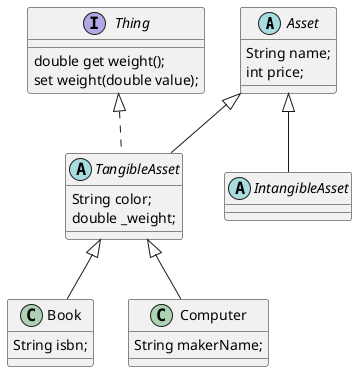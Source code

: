 @startuml solution

scale 1

abstract class Asset {
    String name;
    int price;
}

interface Thing {
    double get weight();
    set weight(double value);
}

abstract class TangibleAsset extends Asset implements Thing{
    String color;
    double _weight;
}

abstract class IntangibleAsset extends Asset {}

class Book extends TangibleAsset {
    String isbn;
}

class Computer extends TangibleAsset {
    String makerName;
}